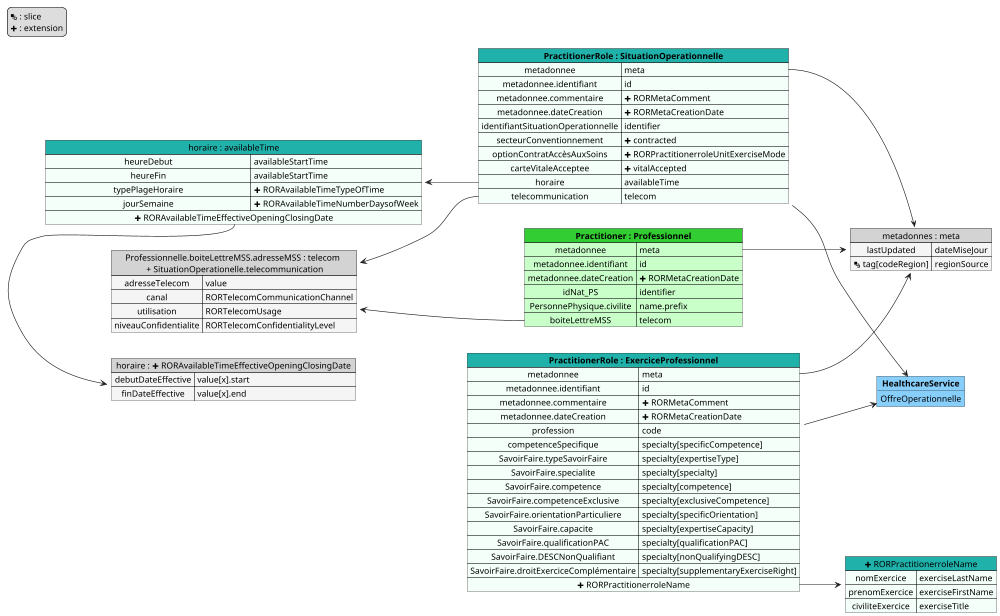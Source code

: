 @startuml mapping-Practitioner-PractitionerRole

left to right direction

scale 1000 width

legend top left
  <&layers> : slice
  <&plus> : extension
endlegend


map "metadonnes : meta" as meta #back:WhiteSmoke;header:LightGrey {
    lastUpdated => dateMiseJour 
    <&layers> tag[codeRegion] => regionSource
}

map "Professionnelle.boiteLettreMSS.adresseMSS : telecom \n + SituationOperationelle.telecommunication" as telecom #back:WhiteSmoke;header:LightGray {
    adresseTelecom => value
    canal => RORTelecomCommunicationChannel
    utilisation => RORTelecomUsage
    niveauConfidentialite => RORTelecomConfidentialityLevel
}

map "<&plus> RORPractitionerroleName" as RORPractitionerroleName #back:MintCream;header:LightSeaGreen {
    nomExercice => exerciseLastName
    prenomExercice => exerciseFirstName
    civiliteExercice => exerciseTitle
}

map "horaire : <&plus> RORAvailableTimeEffectiveOpeningClosingDate" as RORAvailableTimeEffectiveOpeningClosingDate #back:WhiteSmoke;header:LightGray {
    debutDateEffective => value[x].start
    finDateEffective => value[x].end
}

map "horaire : availableTime" as availableTime #back:MintCream;header:LightSeaGreen {
    heureDebut => availableStartTime
    heureFin => availableStartTime
    typePlageHoraire => <&plus> RORAvailableTimeTypeOfTime
    jourSemaine => <&plus> RORAvailableTimeNumberDaysofWeek
    <&plus> RORAvailableTimeEffectiveOpeningClosingDate *-> RORAvailableTimeEffectiveOpeningClosingDate
}


map "**Practitioner : Professionnel**" as P #back:TECHNOLOGY;header:LimeGreen {
    metadonnee => meta 
    metadonnee.identifiant => id
    metadonnee.dateCreation => <&plus> RORMetaCreationDate
    idNat_PS => identifier
    PersonnePhysique.civilite => name.prefix
    boiteLettreMSS => telecom 
}

map "**PractitionerRole : ExerciceProfessionnel**" as EP #back:MintCream;header:LightSeaGreen {
    metadonnee => meta 
    metadonnee.identifiant => id
    metadonnee.commentaire => <&plus> RORMetaComment
    metadonnee.dateCreation => <&plus> RORMetaCreationDate
    profession => code
    competenceSpecifique => specialty[specificCompetence]
    SavoirFaire.typeSavoirFaire => specialty[expertiseType]
    SavoirFaire.specialite => specialty[specialty]
    SavoirFaire.competence => specialty[competence]
    SavoirFaire.competenceExclusive => specialty[exclusiveCompetence]
    SavoirFaire.orientationParticuliere => specialty[specificOrientation]
    SavoirFaire.capacite => specialty[expertiseCapacity]
    SavoirFaire.qualificationPAC => specialty[qualificationPAC]
    SavoirFaire.DESCNonQualifiant => specialty[nonQualifyingDESC]
    SavoirFaire.droitExerciceComplémentaire => specialty[supplementaryExerciseRight]
    <&plus> RORPractitionerroleName *--> RORPractitionerroleName
}

map "**PractitionerRole : SituationOperationnelle**" as SO #back:MintCream;header:LightSeaGreen {
    metadonnee => meta 
    metadonnee.identifiant => id
    metadonnee.commentaire => <&plus> RORMetaComment
    metadonnee.dateCreation => <&plus> RORMetaCreationDate
    identifiantSituationOperationnelle => identifier
    secteurConventionnement => <&plus> contracted
    optionContratAccèsAuxSoins => <&plus> optionCAS
    carteVitaleAcceptee => <&plus> vitalAccepted
    optionContratAccèsAuxSoins => <&plus> RORPractitionerroleUnitExerciseMode
    horaire => availableTime
    telecommunication => telecom 
}

P::metadonnee --> meta
EP::metadonnee --> meta
SO::metadonnee --> meta
telecom <-- P::boiteLettreMSS
telecom <-- SO::telecommunication
availableTime <-- SO::horaire


object "**HealthcareService**" as HS #LightSkyBlue {
    OffreOperationnelle
}

EP --> HS
SO --> HS

@enduml